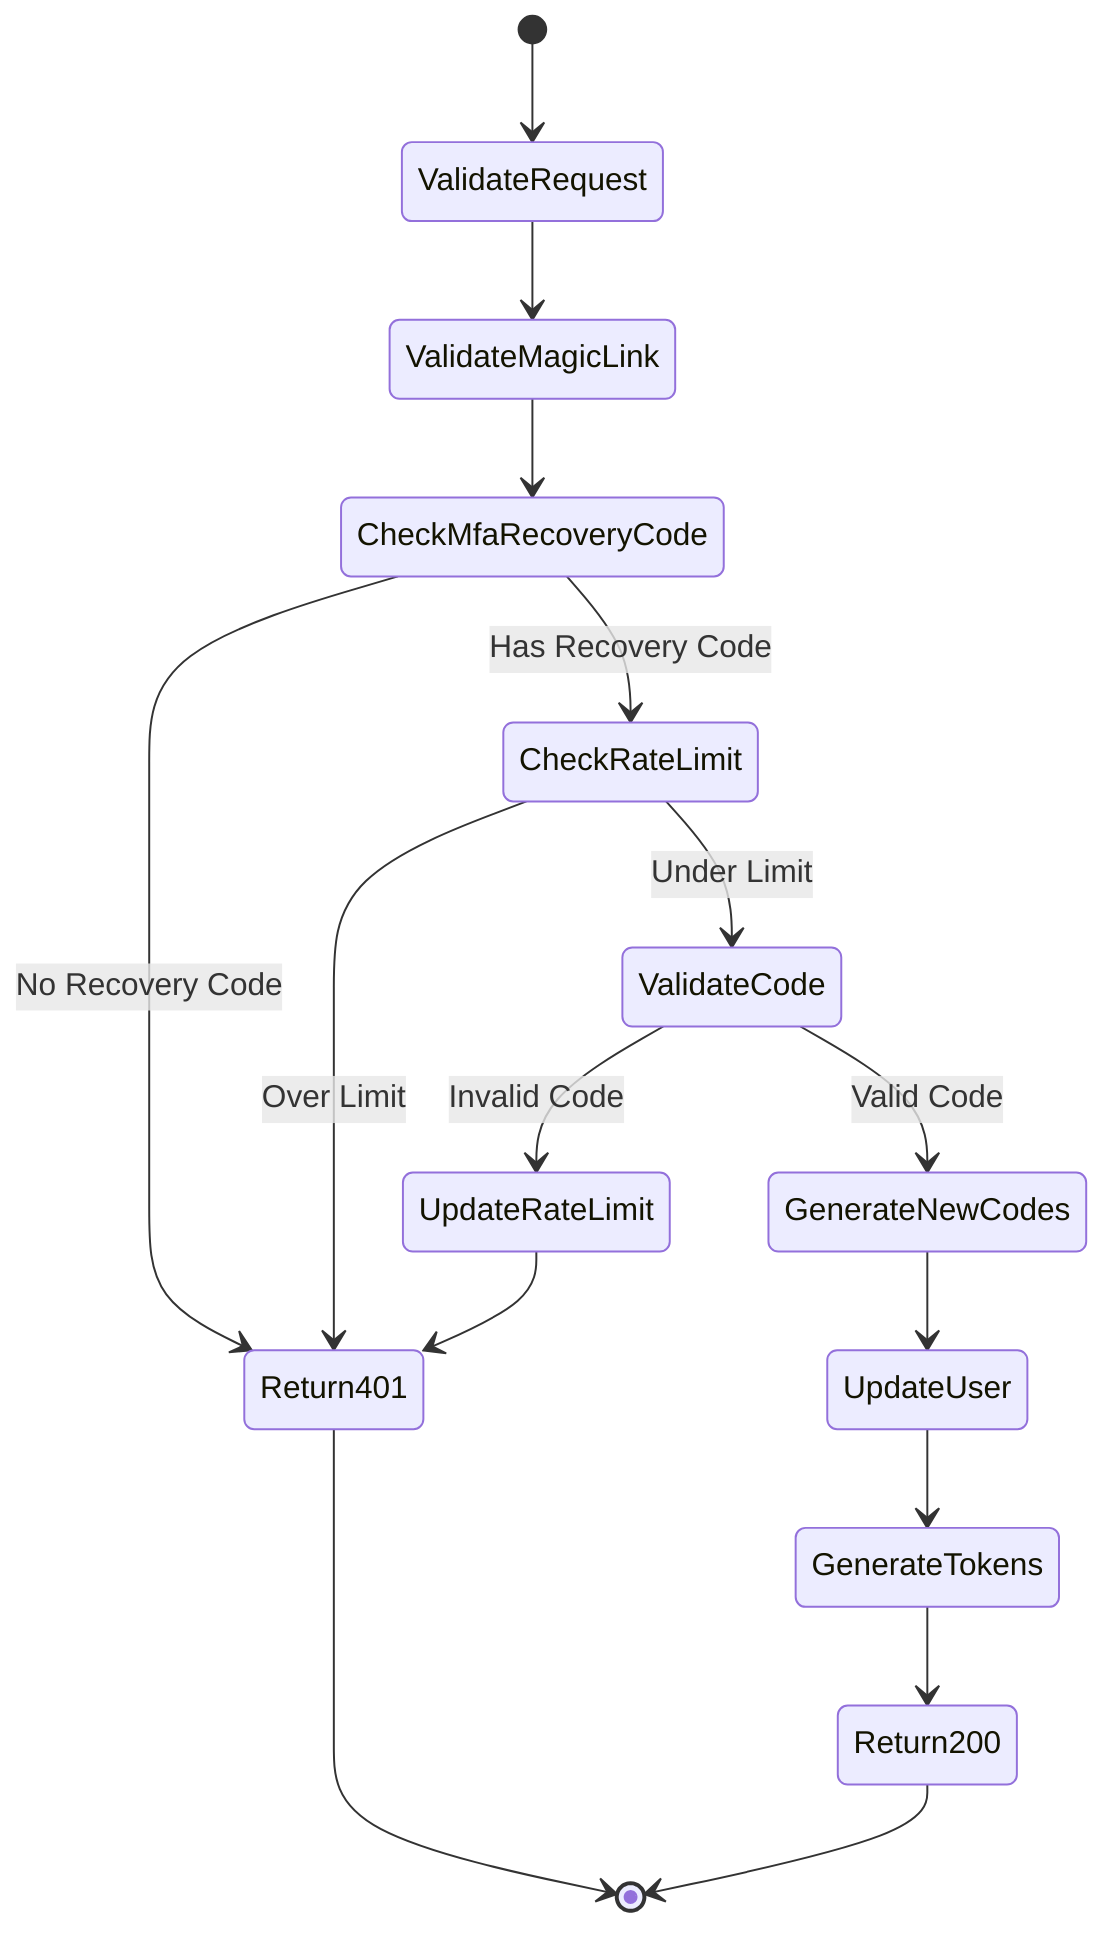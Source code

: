 stateDiagram-v2
    [*] --> ValidateRequest
    ValidateRequest --> ValidateMagicLink
    ValidateMagicLink --> CheckMfaRecoveryCode
    
    CheckMfaRecoveryCode --> CheckRateLimit: Has Recovery Code
    CheckMfaRecoveryCode --> Return401: No Recovery Code
    
    CheckRateLimit --> ValidateCode: Under Limit
    CheckRateLimit --> Return401: Over Limit
    
    ValidateCode --> UpdateRateLimit: Invalid Code
    ValidateCode --> GenerateNewCodes: Valid Code
    
    UpdateRateLimit --> Return401
    
    GenerateNewCodes --> UpdateUser
    UpdateUser --> GenerateTokens
    GenerateTokens --> Return200
    
    Return401 --> [*]
    Return200 --> [*]